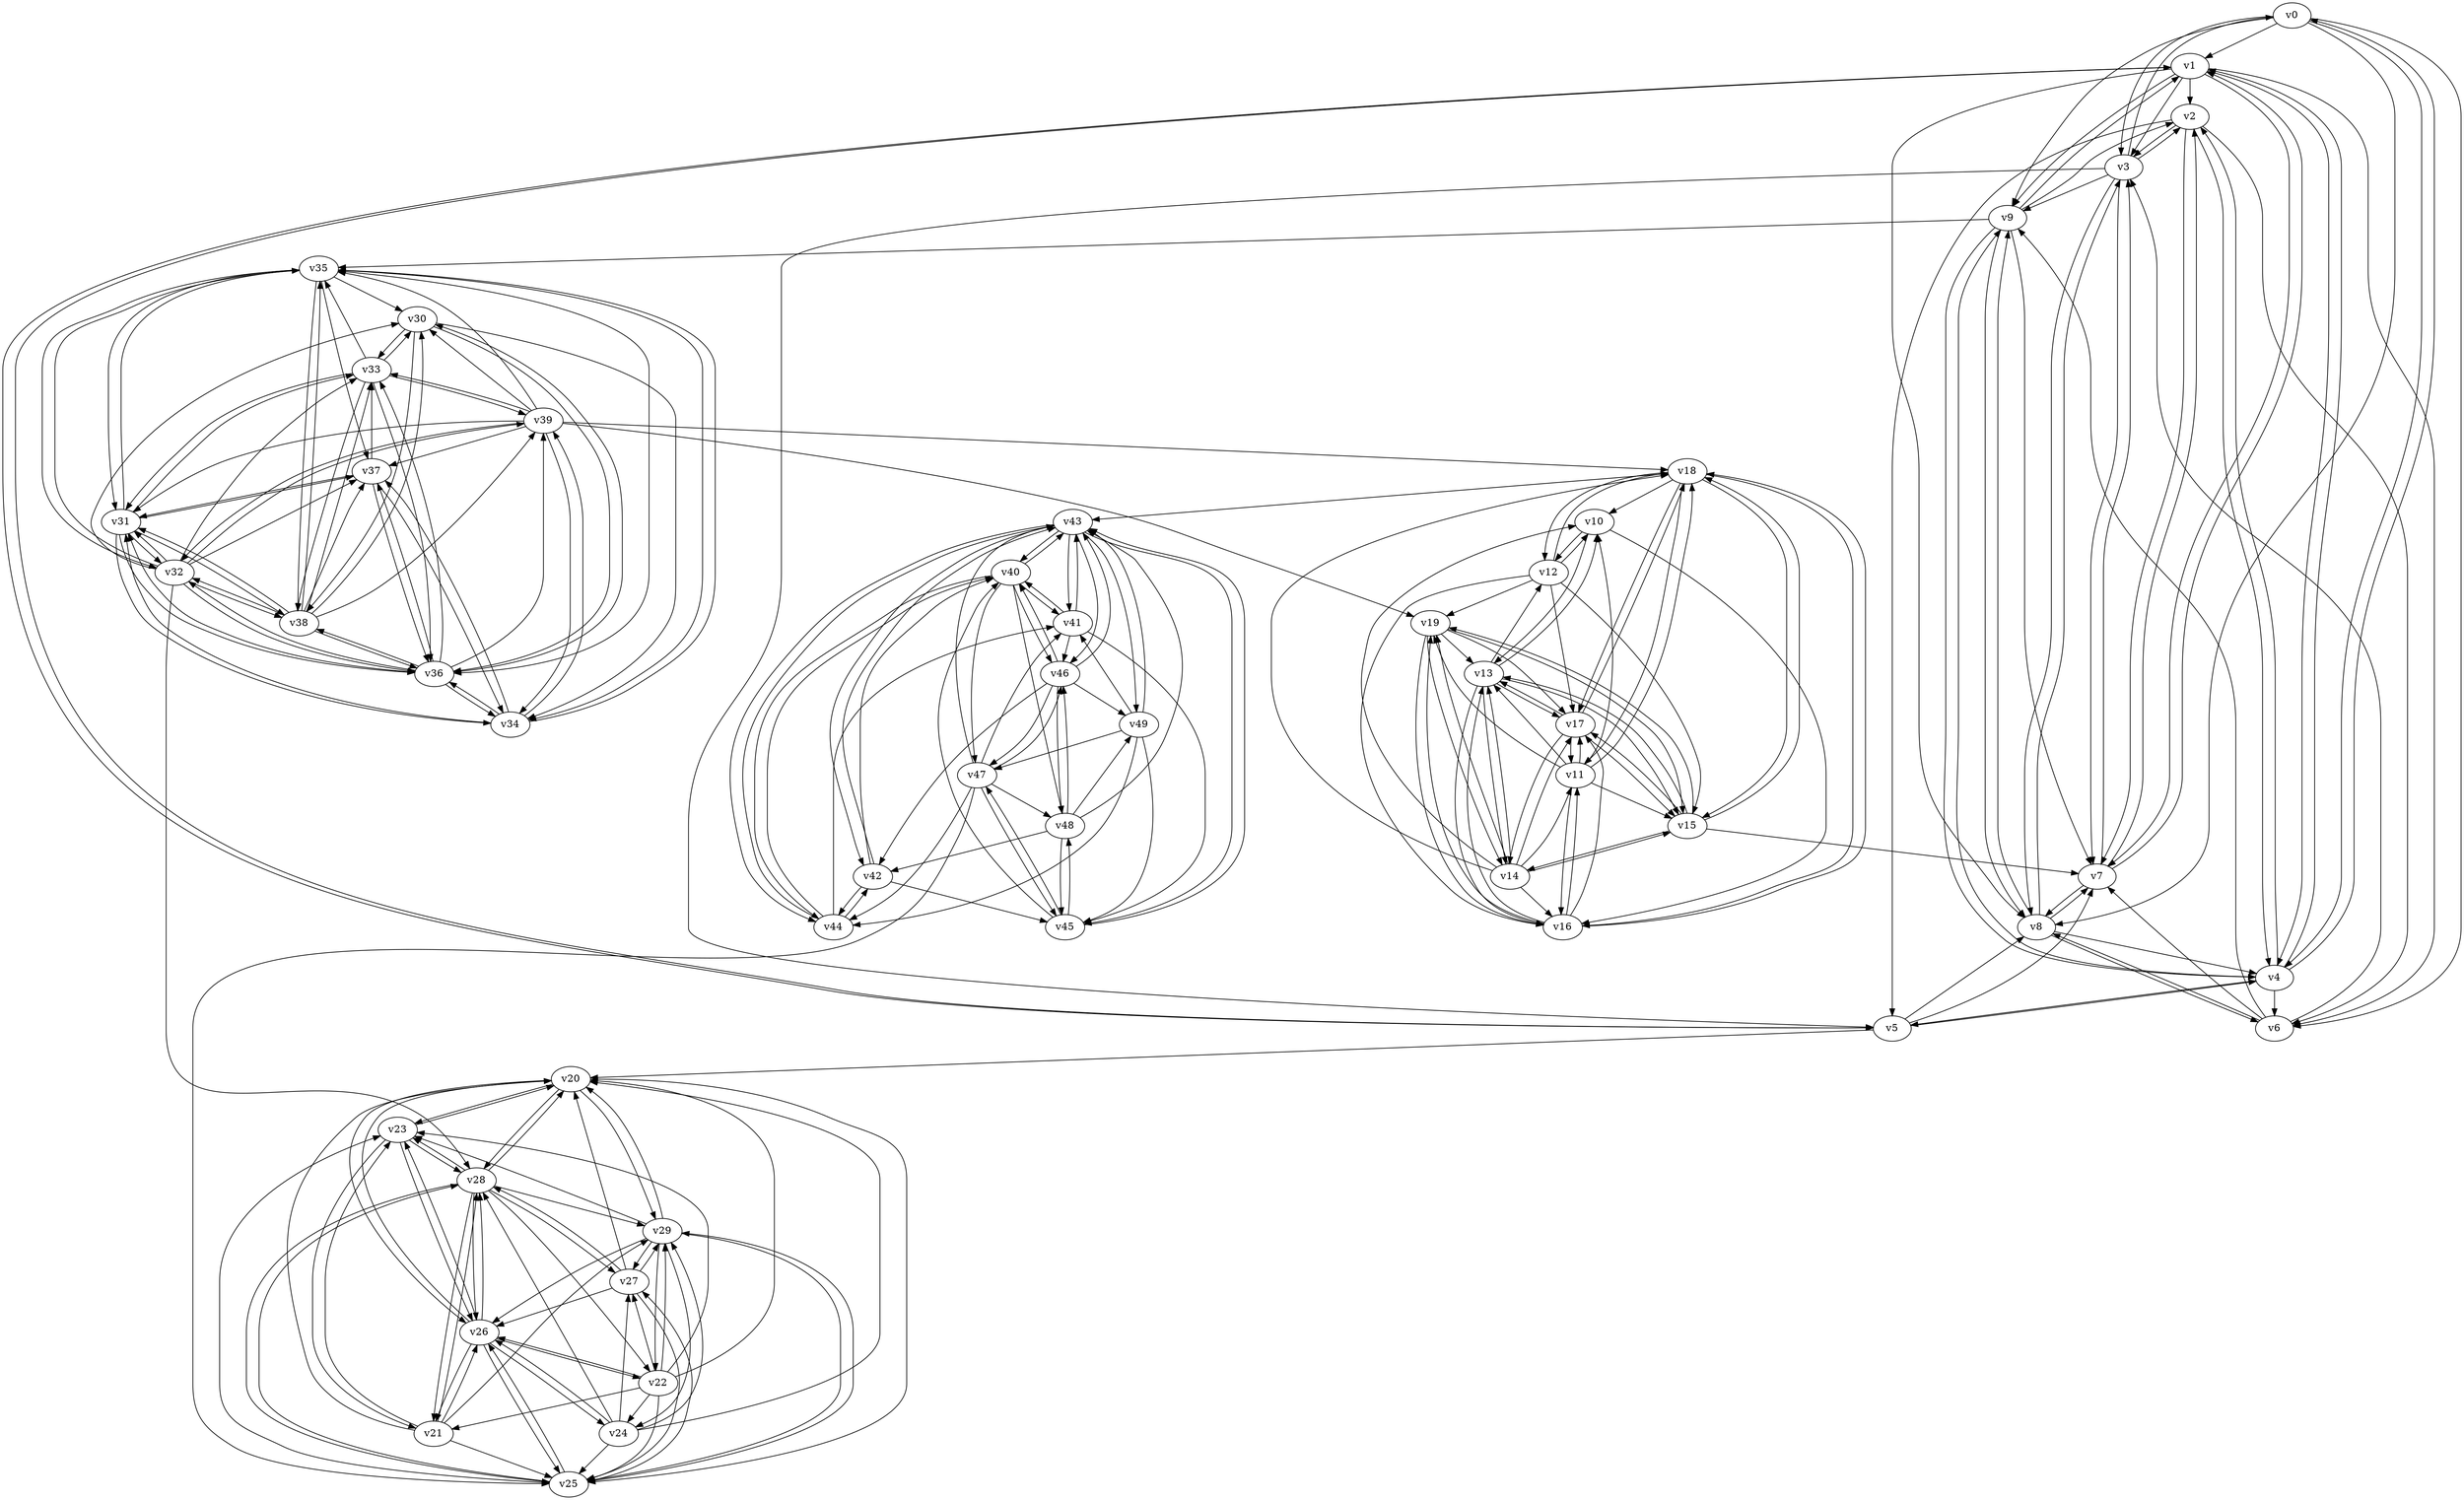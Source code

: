digraph buchi_test061 {
    v0 [name="v0", player=0, priority=1];
    v1 [name="v1", player=0, priority=1];
    v2 [name="v2", player=1, priority=0];
    v3 [name="v3", player=0, priority=1];
    v4 [name="v4", player=0, priority=1];
    v5 [name="v5", player=1, priority=1];
    v6 [name="v6", player=1, priority=0];
    v7 [name="v7", player=1, priority=1];
    v8 [name="v8", player=1, priority=0];
    v9 [name="v9", player=1, priority=0];
    v10 [name="v10", player=1, priority=1];
    v11 [name="v11", player=1, priority=0];
    v12 [name="v12", player=1, priority=0];
    v13 [name="v13", player=0, priority=1];
    v14 [name="v14", player=1, priority=0];
    v15 [name="v15", player=0, priority=0];
    v16 [name="v16", player=1, priority=1];
    v17 [name="v17", player=0, priority=1];
    v18 [name="v18", player=1, priority=1];
    v19 [name="v19", player=1, priority=1];
    v20 [name="v20", player=1, priority=0];
    v21 [name="v21", player=0, priority=0];
    v22 [name="v22", player=0, priority=1];
    v23 [name="v23", player=1, priority=1];
    v24 [name="v24", player=0, priority=0];
    v25 [name="v25", player=1, priority=1];
    v26 [name="v26", player=0, priority=1];
    v27 [name="v27", player=0, priority=1];
    v28 [name="v28", player=1, priority=1];
    v29 [name="v29", player=0, priority=0];
    v30 [name="v30", player=0, priority=0];
    v31 [name="v31", player=0, priority=1];
    v32 [name="v32", player=0, priority=0];
    v33 [name="v33", player=0, priority=1];
    v34 [name="v34", player=0, priority=1];
    v35 [name="v35", player=0, priority=1];
    v36 [name="v36", player=0, priority=0];
    v37 [name="v37", player=1, priority=0];
    v38 [name="v38", player=1, priority=0];
    v39 [name="v39", player=0, priority=1];
    v40 [name="v40", player=1, priority=1];
    v41 [name="v41", player=0, priority=0];
    v42 [name="v42", player=1, priority=1];
    v43 [name="v43", player=0, priority=1];
    v44 [name="v44", player=0, priority=0];
    v45 [name="v45", player=0, priority=0];
    v46 [name="v46", player=0, priority=0];
    v47 [name="v47", player=1, priority=0];
    v48 [name="v48", player=1, priority=1];
    v49 [name="v49", player=0, priority=0];
    v26 -> v21;
    v25 -> v23;
    v32 -> v37;
    v4 -> v0;
    v18 -> v17;
    v33 -> v36;
    v41 -> v40;
    v43 -> v46;
    v4 -> v9;
    v5 -> v1;
    v39 -> v33;
    v14 -> v13;
    v20 -> v29;
    v8 -> v9;
    v22 -> v26;
    v9 -> v8;
    v40 -> v41;
    v28 -> v21;
    v31 -> v38;
    v34 -> v37;
    v46 -> v48;
    v37 -> v33;
    v48 -> v45;
    v47 -> v25;
    v7 -> v1;
    v13 -> v17;
    v15 -> v14;
    v32 -> v30;
    v16 -> v13;
    v18 -> v10;
    v24 -> v26;
    v26 -> v23;
    v32 -> v39;
    v9 -> v35;
    v4 -> v2;
    v33 -> v38;
    v39 -> v35;
    v9 -> v1;
    v12 -> v18;
    v14 -> v15;
    v17 -> v14;
    v40 -> v43;
    v2 -> v4;
    v28 -> v23;
    v11 -> v16;
    v1 -> v8;
    v13 -> v10;
    v15 -> v7;
    v7 -> v3;
    v18 -> v12;
    v24 -> v28;
    v26 -> v25;
    v25 -> v27;
    v33 -> v31;
    v42 -> v43;
    v35 -> v37;
    v44 -> v40;
    v47 -> v48;
    v39 -> v19;
    v32 -> v28;
    v3 -> v8;
    v29 -> v27;
    v8 -> v4;
    v22 -> v21;
    v23 -> v20;
    v14 -> v17;
    v31 -> v33;
    v38 -> v39;
    v39 -> v37;
    v46 -> v43;
    v0 -> v9;
    v48 -> v49;
    v13 -> v12;
    v27 -> v29;
    v47 -> v41;
    v15 -> v18;
    v16 -> v17;
    v30 -> v34;
    v35 -> v30;
    v25 -> v29;
    v42 -> v45;
    v44 -> v42;
    v29 -> v20;
    v39 -> v30;
    v38 -> v32;
    v14 -> v10;
    v5 -> v7;
    v20 -> v26;
    v21 -> v25;
    v22 -> v23;
    v14 -> v19;
    v31 -> v35;
    v48 -> v42;
    v49 -> v41;
    v40 -> v47;
    v1 -> v3;
    v36 -> v34;
    v13 -> v14;
    v47 -> v43;
    v26 -> v20;
    v16 -> v19;
    v18 -> v16;
    v30 -> v36;
    v33 -> v35;
    v35 -> v32;
    v29 -> v22;
    v39 -> v32;
    v12 -> v15;
    v17 -> v11;
    v20 -> v28;
    v22 -> v25;
    v9 -> v7;
    v46 -> v47;
    v31 -> v37;
    v49 -> v43;
    v1 -> v5;
    v34 -> v39;
    v13 -> v16;
    v15 -> v13;
    v45 -> v48;
    v47 -> v45;
    v24 -> v25;
    v30 -> v38;
    v42 -> v40;
    v3 -> v5;
    v29 -> v24;
    v43 -> v41;
    v21 -> v20;
    v12 -> v17;
    v38 -> v36;
    v39 -> v34;
    v22 -> v27;
    v21 -> v29;
    v23 -> v26;
    v46 -> v40;
    v46 -> v49;
    v48 -> v46;
    v49 -> v45;
    v19 -> v13;
    v1 -> v7;
    v27 -> v26;
    v2 -> v6;
    v28 -> v25;
    v7 -> v2;
    v36 -> v38;
    v11 -> v18;
    v18 -> v11;
    v33 -> v30;
    v25 -> v26;
    v39 -> v18;
    v12 -> v10;
    v3 -> v7;
    v5 -> v4;
    v4 -> v6;
    v20 -> v23;
    v9 -> v2;
    v12 -> v19;
    v14 -> v16;
    v22 -> v20;
    v29 -> v26;
    v23 -> v28;
    v31 -> v32;
    v40 -> v44;
    v49 -> v47;
    v8 -> v6;
    v17 -> v18;
    v19 -> v15;
    v10 -> v12;
    v1 -> v9;
    v27 -> v28;
    v28 -> v27;
    v36 -> v31;
    v45 -> v43;
    v30 -> v33;
    v25 -> v28;
    v6 -> v8;
    v3 -> v0;
    v32 -> v36;
    v38 -> v31;
    v3 -> v9;
    v20 -> v25;
    v43 -> v45;
    v23 -> v21;
    v14 -> v18;
    v18 -> v43;
    v1 -> v2;
    v0 -> v4;
    v28 -> v20;
    v19 -> v17;
    v34 -> v36;
    v36 -> v33;
    v11 -> v13;
    v28 -> v29;
    v26 -> v22;
    v3 -> v2;
    v32 -> v38;
    v4 -> v1;
    v35 -> v34;
    v38 -> v33;
    v14 -> v11;
    v21 -> v26;
    v48 -> v43;
    v17 -> v13;
    v1 -> v4;
    v0 -> v6;
    v2 -> v3;
    v28 -> v22;
    v10 -> v16;
    v5 -> v20;
    v11 -> v15;
    v37 -> v34;
    v45 -> v47;
    v47 -> v44;
    v6 -> v3;
    v32 -> v31;
    v24 -> v27;
    v26 -> v24;
    v29 -> v23;
    v41 -> v43;
    v33 -> v39;
    v35 -> v36;
    v12 -> v16;
    v38 -> v35;
    v43 -> v40;
    v43 -> v49;
    v21 -> v28;
    v49 -> v44;
    v8 -> v3;
    v17 -> v15;
    v22 -> v29;
    v34 -> v31;
    v1 -> v6;
    v0 -> v8;
    v2 -> v5;
    v27 -> v25;
    v36 -> v37;
    v45 -> v40;
    v11 -> v17;
    v37 -> v36;
    v47 -> v46;
    v24 -> v20;
    v15 -> v17;
    v32 -> v33;
    v24 -> v29;
    v41 -> v45;
    v29 -> v25;
    v42 -> v44;
    v4 -> v5;
    v35 -> v38;
    v38 -> v37;
    v43 -> v42;
    v44 -> v41;
    v9 -> v4;
    v0 -> v1;
    v31 -> v34;
    v19 -> v14;
    v36 -> v30;
    v41 -> v46;
    v11 -> v10;
    v2 -> v7;
    v28 -> v26;
    v36 -> v39;
    v40 -> v46;
    v11 -> v19;
    v6 -> v7;
    v15 -> v19;
    v32 -> v35;
    v16 -> v18;
    v18 -> v15;
    v35 -> v31;
    v26 -> v28;
    v38 -> v30;
    v43 -> v44;
    v44 -> v43;
    v21 -> v23;
    v39 -> v31;
    v5 -> v8;
    v8 -> v7;
    v22 -> v24;
    v27 -> v20;
    v0 -> v3;
    v31 -> v36;
    v19 -> v16;
    v10 -> v13;
    v34 -> v35;
    v36 -> v32;
    v37 -> v31;
    v40 -> v48;
    v46 -> v42;
    v13 -> v15;
    v6 -> v9;
    v16 -> v11;
    v7 -> v8;
}
